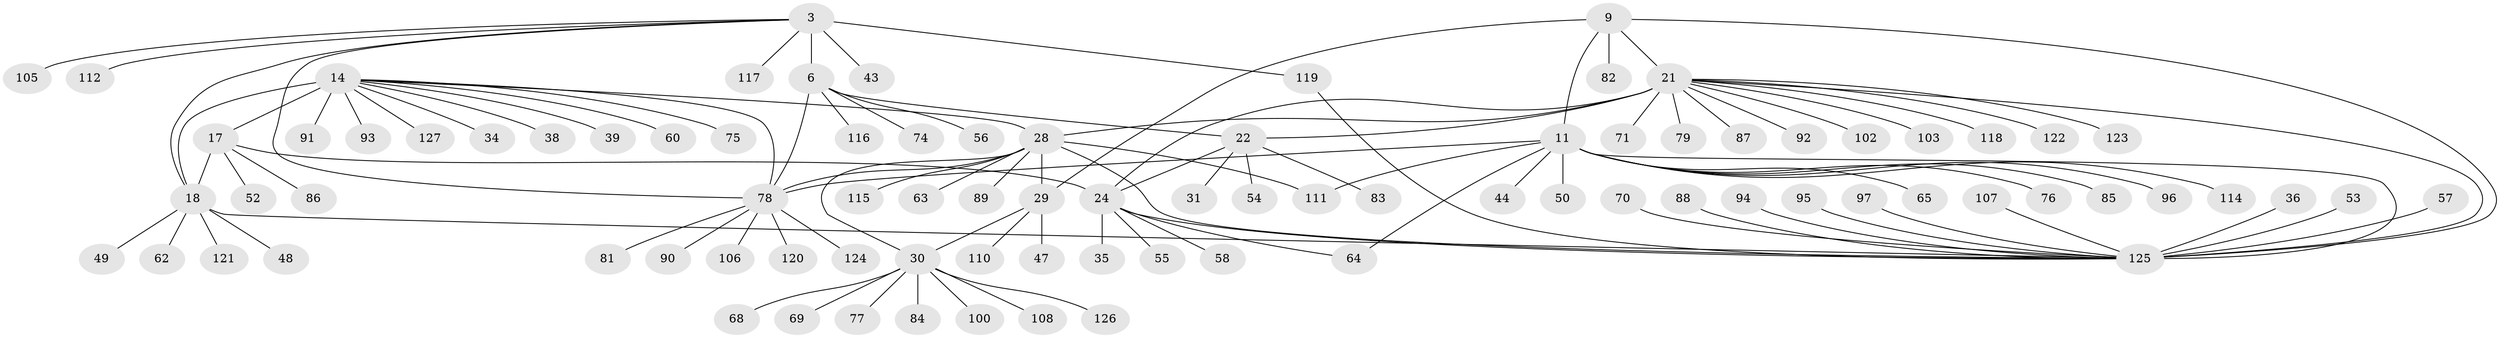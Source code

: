 // original degree distribution, {8: 0.03937007874015748, 7: 0.05511811023622047, 16: 0.007874015748031496, 5: 0.007874015748031496, 10: 0.03937007874015748, 6: 0.023622047244094488, 12: 0.015748031496062992, 11: 0.007874015748031496, 9: 0.03937007874015748, 1: 0.6062992125984252, 2: 0.11811023622047244, 3: 0.023622047244094488, 4: 0.015748031496062992}
// Generated by graph-tools (version 1.1) at 2025/57/03/04/25 21:57:38]
// undirected, 88 vertices, 105 edges
graph export_dot {
graph [start="1"]
  node [color=gray90,style=filled];
  3 [super="+1"];
  6 [super="+5"];
  9 [super="+8"];
  11 [super="+7"];
  14 [super="+13"];
  17 [super="+16"];
  18 [super="+15"];
  21 [super="+20"];
  22 [super="+19"];
  24 [super="+23"];
  28 [super="+26"];
  29 [super="+25"];
  30 [super="+27"];
  31;
  34;
  35;
  36;
  38;
  39;
  43;
  44;
  47;
  48;
  49;
  50;
  52;
  53;
  54;
  55;
  56;
  57;
  58;
  60 [super="+37"];
  62;
  63;
  64;
  65 [super="+45"];
  68;
  69;
  70 [super="+42"];
  71;
  74;
  75;
  76 [super="+67"];
  77;
  78 [super="+4+46+72+73"];
  79;
  81 [super="+66"];
  82;
  83;
  84;
  85;
  86;
  87;
  88;
  89 [super="+41"];
  90;
  91;
  92;
  93;
  94;
  95;
  96;
  97;
  100;
  102;
  103;
  105;
  106;
  107 [super="+61"];
  108;
  110;
  111 [super="+98"];
  112;
  114;
  115;
  116;
  117;
  118 [super="+59"];
  119;
  120;
  121;
  122;
  123;
  124;
  125 [super="+109+80+51+101+113"];
  126;
  127;
  3 -- 6 [weight=6];
  3 -- 43;
  3 -- 117;
  3 -- 119;
  3 -- 112;
  3 -- 18;
  3 -- 105;
  3 -- 78 [weight=2];
  6 -- 116;
  6 -- 22;
  6 -- 56;
  6 -- 74;
  6 -- 78 [weight=3];
  9 -- 11 [weight=4];
  9 -- 21;
  9 -- 29;
  9 -- 82;
  9 -- 125 [weight=4];
  11 -- 44;
  11 -- 50;
  11 -- 64;
  11 -- 96;
  11 -- 114;
  11 -- 85;
  11 -- 111;
  11 -- 65;
  11 -- 76;
  11 -- 78;
  11 -- 125 [weight=4];
  14 -- 17 [weight=4];
  14 -- 18 [weight=4];
  14 -- 28;
  14 -- 34;
  14 -- 39;
  14 -- 78;
  14 -- 38;
  14 -- 75;
  14 -- 91;
  14 -- 93;
  14 -- 127;
  14 -- 60;
  17 -- 18 [weight=4];
  17 -- 52;
  17 -- 86;
  17 -- 24;
  18 -- 62;
  18 -- 121;
  18 -- 48;
  18 -- 49;
  18 -- 125 [weight=3];
  21 -- 22 [weight=4];
  21 -- 24 [weight=4];
  21 -- 87;
  21 -- 122;
  21 -- 123;
  21 -- 102;
  21 -- 71;
  21 -- 103;
  21 -- 28;
  21 -- 79;
  21 -- 92;
  21 -- 125;
  21 -- 118;
  22 -- 24 [weight=4];
  22 -- 31;
  22 -- 54;
  22 -- 83;
  24 -- 35;
  24 -- 58;
  24 -- 64;
  24 -- 55;
  24 -- 125;
  28 -- 29 [weight=4];
  28 -- 30 [weight=4];
  28 -- 115;
  28 -- 63;
  28 -- 111;
  28 -- 89;
  28 -- 78;
  28 -- 125;
  29 -- 30 [weight=4];
  29 -- 110;
  29 -- 47;
  30 -- 68;
  30 -- 69;
  30 -- 84;
  30 -- 100;
  30 -- 108;
  30 -- 77;
  30 -- 126;
  36 -- 125;
  53 -- 125;
  57 -- 125;
  70 -- 125;
  78 -- 106;
  78 -- 81;
  78 -- 120;
  78 -- 90;
  78 -- 124;
  88 -- 125;
  94 -- 125;
  95 -- 125;
  97 -- 125;
  107 -- 125;
  119 -- 125;
}
